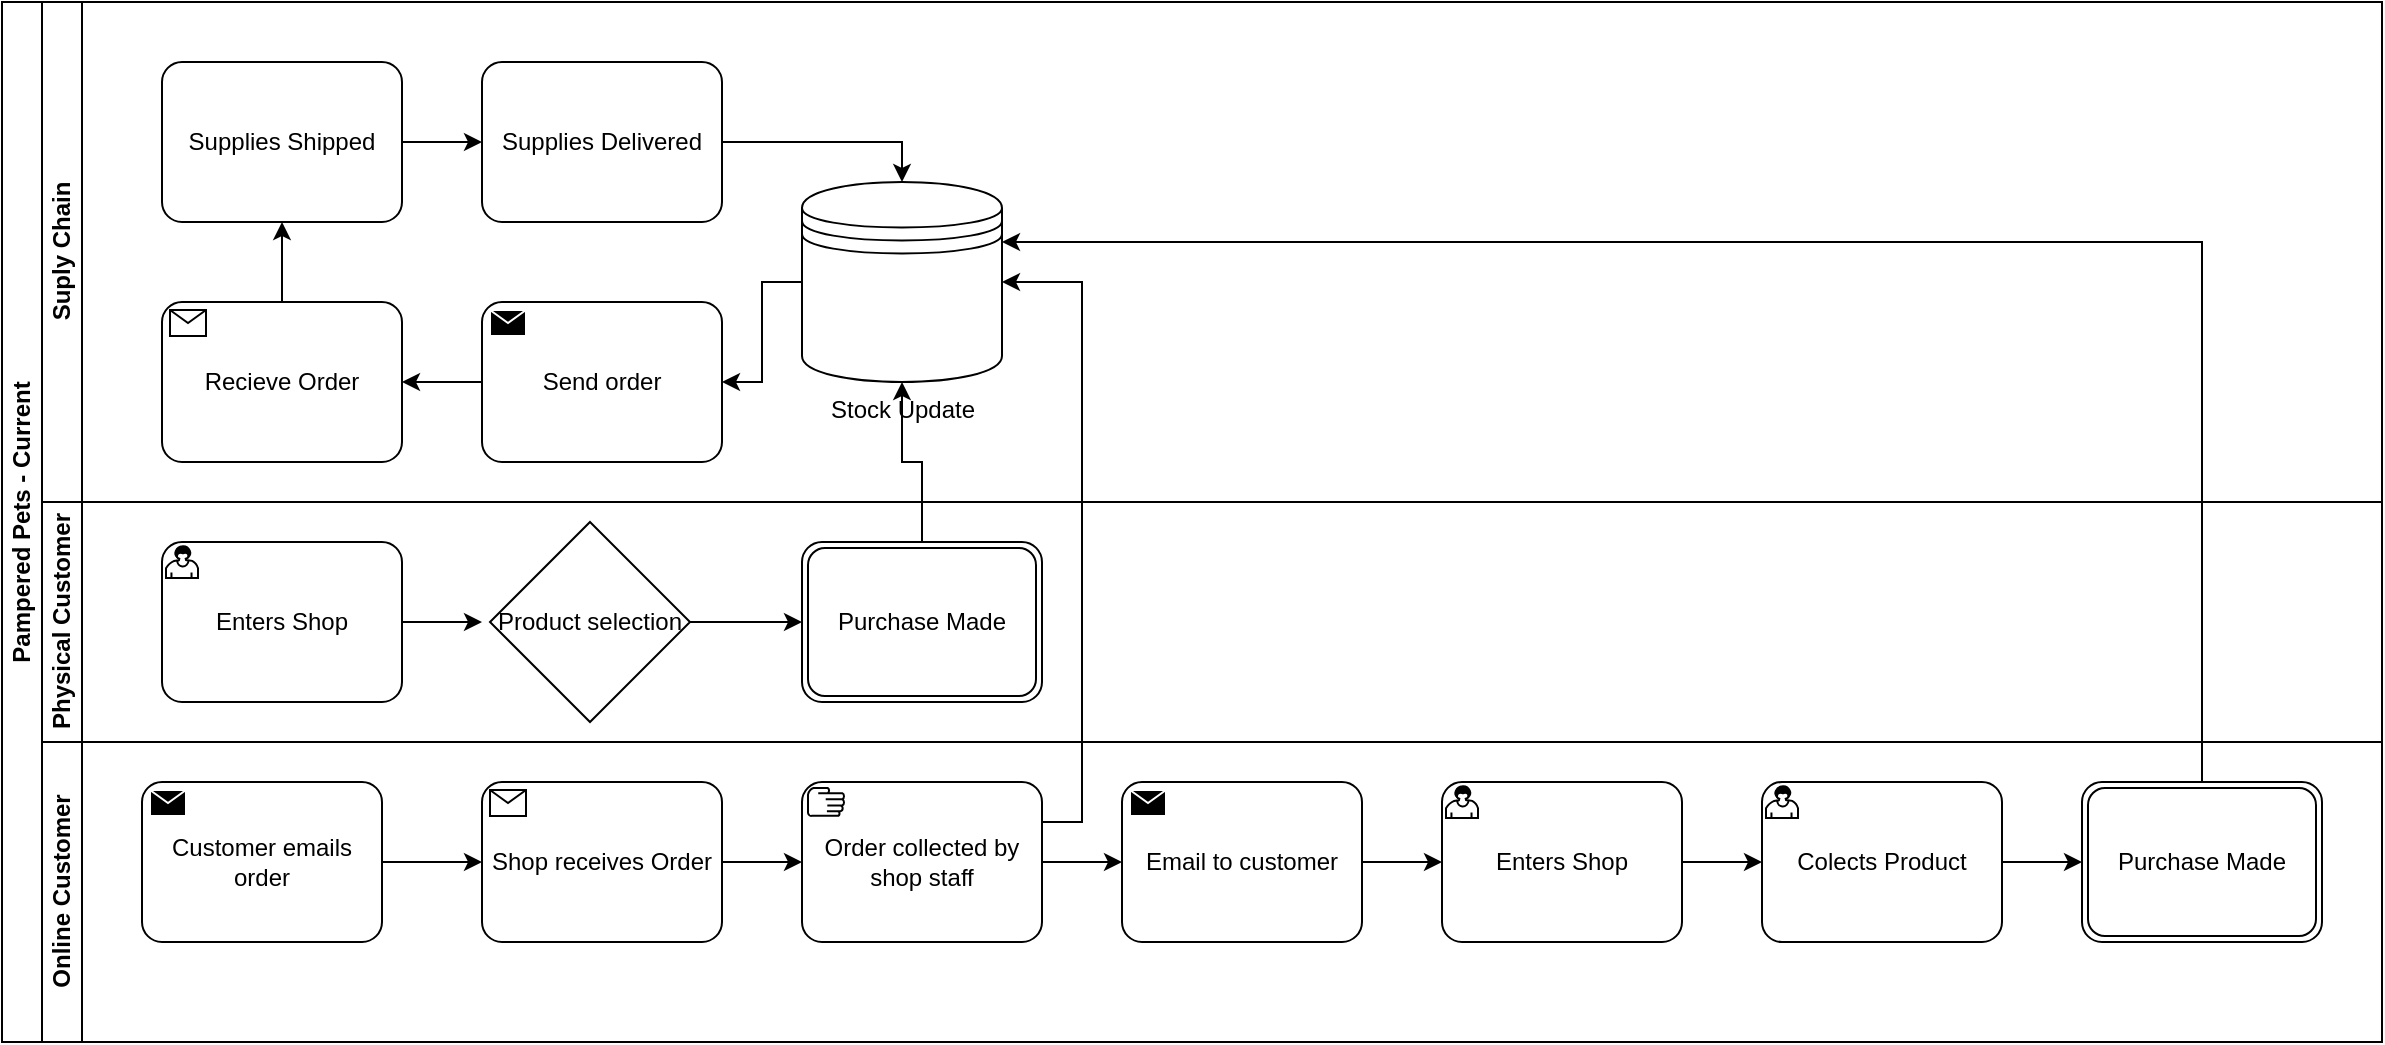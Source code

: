 <mxfile version="24.7.8">
  <diagram name="Page-1" id="LKC3XCfMebOIXXAvYDLN">
    <mxGraphModel dx="1434" dy="772" grid="1" gridSize="10" guides="1" tooltips="1" connect="1" arrows="1" fold="1" page="1" pageScale="1" pageWidth="827" pageHeight="1169" math="0" shadow="0">
      <root>
        <mxCell id="0" />
        <mxCell id="1" parent="0" />
        <mxCell id="nAV7N8kcsuwW0Dx3YQH4-3" value="Pampered Pets - Current" style="swimlane;html=1;childLayout=stackLayout;resizeParent=1;resizeParentMax=0;horizontal=0;startSize=20;horizontalStack=0;whiteSpace=wrap;" parent="1" vertex="1">
          <mxGeometry x="120" y="250" width="1190" height="520" as="geometry" />
        </mxCell>
        <mxCell id="nAV7N8kcsuwW0Dx3YQH4-4" value="Suply Chain" style="swimlane;html=1;startSize=20;horizontal=0;" parent="nAV7N8kcsuwW0Dx3YQH4-3" vertex="1">
          <mxGeometry x="20" width="1170" height="250" as="geometry" />
        </mxCell>
        <mxCell id="nAV7N8kcsuwW0Dx3YQH4-9" value="" style="edgeStyle=orthogonalEdgeStyle;rounded=0;orthogonalLoop=1;jettySize=auto;html=1;" parent="nAV7N8kcsuwW0Dx3YQH4-4" source="nAV7N8kcsuwW0Dx3YQH4-7" target="nAV7N8kcsuwW0Dx3YQH4-8" edge="1">
          <mxGeometry relative="1" as="geometry" />
        </mxCell>
        <mxCell id="nAV7N8kcsuwW0Dx3YQH4-7" value="Supplies Shipped" style="points=[[0.25,0,0],[0.5,0,0],[0.75,0,0],[1,0.25,0],[1,0.5,0],[1,0.75,0],[0.75,1,0],[0.5,1,0],[0.25,1,0],[0,0.75,0],[0,0.5,0],[0,0.25,0]];shape=mxgraph.bpmn.task;whiteSpace=wrap;rectStyle=rounded;size=10;html=1;container=1;expand=0;collapsible=0;taskMarker=abstract;" parent="nAV7N8kcsuwW0Dx3YQH4-4" vertex="1">
          <mxGeometry x="60" y="30" width="120" height="80" as="geometry" />
        </mxCell>
        <mxCell id="nAV7N8kcsuwW0Dx3YQH4-11" style="edgeStyle=orthogonalEdgeStyle;rounded=0;orthogonalLoop=1;jettySize=auto;html=1;exitX=1;exitY=0.5;exitDx=0;exitDy=0;exitPerimeter=0;entryX=0.5;entryY=0;entryDx=0;entryDy=0;" parent="nAV7N8kcsuwW0Dx3YQH4-4" source="nAV7N8kcsuwW0Dx3YQH4-8" target="nAV7N8kcsuwW0Dx3YQH4-10" edge="1">
          <mxGeometry relative="1" as="geometry" />
        </mxCell>
        <mxCell id="nAV7N8kcsuwW0Dx3YQH4-8" value="Supplies Delivered" style="points=[[0.25,0,0],[0.5,0,0],[0.75,0,0],[1,0.25,0],[1,0.5,0],[1,0.75,0],[0.75,1,0],[0.5,1,0],[0.25,1,0],[0,0.75,0],[0,0.5,0],[0,0.25,0]];shape=mxgraph.bpmn.task;whiteSpace=wrap;rectStyle=rounded;size=10;html=1;container=1;expand=0;collapsible=0;taskMarker=abstract;" parent="nAV7N8kcsuwW0Dx3YQH4-4" vertex="1">
          <mxGeometry x="220" y="30" width="120" height="80" as="geometry" />
        </mxCell>
        <mxCell id="nAV7N8kcsuwW0Dx3YQH4-10" value="Stock Update" style="shape=datastore;html=1;labelPosition=center;verticalLabelPosition=bottom;align=center;verticalAlign=top;" parent="nAV7N8kcsuwW0Dx3YQH4-4" vertex="1">
          <mxGeometry x="380" y="90" width="100" height="100" as="geometry" />
        </mxCell>
        <mxCell id="nAV7N8kcsuwW0Dx3YQH4-12" value="Send order" style="points=[[0.25,0,0],[0.5,0,0],[0.75,0,0],[1,0.25,0],[1,0.5,0],[1,0.75,0],[0.75,1,0],[0.5,1,0],[0.25,1,0],[0,0.75,0],[0,0.5,0],[0,0.25,0]];shape=mxgraph.bpmn.task;whiteSpace=wrap;rectStyle=rounded;size=10;html=1;container=1;expand=0;collapsible=0;taskMarker=send;" parent="nAV7N8kcsuwW0Dx3YQH4-4" vertex="1">
          <mxGeometry x="220" y="150" width="120" height="80" as="geometry" />
        </mxCell>
        <mxCell id="nAV7N8kcsuwW0Dx3YQH4-13" style="edgeStyle=orthogonalEdgeStyle;rounded=0;orthogonalLoop=1;jettySize=auto;html=1;exitX=0;exitY=0.5;exitDx=0;exitDy=0;entryX=1;entryY=0.5;entryDx=0;entryDy=0;entryPerimeter=0;" parent="nAV7N8kcsuwW0Dx3YQH4-4" source="nAV7N8kcsuwW0Dx3YQH4-10" target="nAV7N8kcsuwW0Dx3YQH4-12" edge="1">
          <mxGeometry relative="1" as="geometry" />
        </mxCell>
        <mxCell id="nAV7N8kcsuwW0Dx3YQH4-14" value="Recieve Order" style="points=[[0.25,0,0],[0.5,0,0],[0.75,0,0],[1,0.25,0],[1,0.5,0],[1,0.75,0],[0.75,1,0],[0.5,1,0],[0.25,1,0],[0,0.75,0],[0,0.5,0],[0,0.25,0]];shape=mxgraph.bpmn.task;whiteSpace=wrap;rectStyle=rounded;size=10;html=1;container=1;expand=0;collapsible=0;taskMarker=receive;" parent="nAV7N8kcsuwW0Dx3YQH4-4" vertex="1">
          <mxGeometry x="60" y="150" width="120" height="80" as="geometry" />
        </mxCell>
        <mxCell id="nAV7N8kcsuwW0Dx3YQH4-15" style="edgeStyle=orthogonalEdgeStyle;rounded=0;orthogonalLoop=1;jettySize=auto;html=1;exitX=0;exitY=0.5;exitDx=0;exitDy=0;exitPerimeter=0;entryX=1;entryY=0.5;entryDx=0;entryDy=0;entryPerimeter=0;" parent="nAV7N8kcsuwW0Dx3YQH4-4" source="nAV7N8kcsuwW0Dx3YQH4-12" target="nAV7N8kcsuwW0Dx3YQH4-14" edge="1">
          <mxGeometry relative="1" as="geometry" />
        </mxCell>
        <mxCell id="nAV7N8kcsuwW0Dx3YQH4-16" style="edgeStyle=orthogonalEdgeStyle;rounded=0;orthogonalLoop=1;jettySize=auto;html=1;exitX=0.5;exitY=0;exitDx=0;exitDy=0;exitPerimeter=0;entryX=0.5;entryY=1;entryDx=0;entryDy=0;entryPerimeter=0;" parent="nAV7N8kcsuwW0Dx3YQH4-4" source="nAV7N8kcsuwW0Dx3YQH4-14" target="nAV7N8kcsuwW0Dx3YQH4-7" edge="1">
          <mxGeometry relative="1" as="geometry" />
        </mxCell>
        <mxCell id="nAV7N8kcsuwW0Dx3YQH4-5" value="Physical Customer" style="swimlane;html=1;startSize=20;horizontal=0;" parent="nAV7N8kcsuwW0Dx3YQH4-3" vertex="1">
          <mxGeometry x="20" y="250" width="1170" height="120" as="geometry" />
        </mxCell>
        <mxCell id="nAV7N8kcsuwW0Dx3YQH4-19" value="" style="edgeStyle=orthogonalEdgeStyle;rounded=0;orthogonalLoop=1;jettySize=auto;html=1;" parent="nAV7N8kcsuwW0Dx3YQH4-5" source="nAV7N8kcsuwW0Dx3YQH4-17" edge="1">
          <mxGeometry relative="1" as="geometry">
            <mxPoint x="220" y="60" as="targetPoint" />
          </mxGeometry>
        </mxCell>
        <mxCell id="nAV7N8kcsuwW0Dx3YQH4-17" value="Enters Shop" style="points=[[0.25,0,0],[0.5,0,0],[0.75,0,0],[1,0.25,0],[1,0.5,0],[1,0.75,0],[0.75,1,0],[0.5,1,0],[0.25,1,0],[0,0.75,0],[0,0.5,0],[0,0.25,0]];shape=mxgraph.bpmn.task;whiteSpace=wrap;rectStyle=rounded;size=10;html=1;container=1;expand=0;collapsible=0;taskMarker=user;" parent="nAV7N8kcsuwW0Dx3YQH4-5" vertex="1">
          <mxGeometry x="60" y="20" width="120" height="80" as="geometry" />
        </mxCell>
        <mxCell id="nAV7N8kcsuwW0Dx3YQH4-21" style="edgeStyle=orthogonalEdgeStyle;rounded=0;orthogonalLoop=1;jettySize=auto;html=1;exitX=1;exitY=0.5;exitDx=0;exitDy=0;exitPerimeter=0;" parent="nAV7N8kcsuwW0Dx3YQH4-5" source="SBzbPNk9sXwYiPS3Y7Vp-2" target="nAV7N8kcsuwW0Dx3YQH4-20" edge="1">
          <mxGeometry relative="1" as="geometry">
            <mxPoint x="340" y="60" as="sourcePoint" />
          </mxGeometry>
        </mxCell>
        <mxCell id="nAV7N8kcsuwW0Dx3YQH4-20" value="Purchase Made" style="points=[[0.25,0,0],[0.5,0,0],[0.75,0,0],[1,0.25,0],[1,0.5,0],[1,0.75,0],[0.75,1,0],[0.5,1,0],[0.25,1,0],[0,0.75,0],[0,0.5,0],[0,0.25,0]];shape=mxgraph.bpmn.task;whiteSpace=wrap;rectStyle=rounded;size=10;html=1;container=1;expand=0;collapsible=0;taskMarker=abstract;bpmnShapeType=transaction;" parent="nAV7N8kcsuwW0Dx3YQH4-5" vertex="1">
          <mxGeometry x="380" y="20" width="120" height="80" as="geometry" />
        </mxCell>
        <mxCell id="SBzbPNk9sXwYiPS3Y7Vp-2" value="Product selection" style="strokeWidth=1;html=1;shape=mxgraph.flowchart.decision;whiteSpace=wrap;" vertex="1" parent="nAV7N8kcsuwW0Dx3YQH4-5">
          <mxGeometry x="224" y="10" width="100" height="100" as="geometry" />
        </mxCell>
        <mxCell id="nAV7N8kcsuwW0Dx3YQH4-6" value="Online Customer" style="swimlane;html=1;startSize=20;horizontal=0;" parent="nAV7N8kcsuwW0Dx3YQH4-3" vertex="1">
          <mxGeometry x="20" y="370" width="1170" height="150" as="geometry">
            <mxRectangle x="20" y="370" width="1170" height="30" as="alternateBounds" />
          </mxGeometry>
        </mxCell>
        <mxCell id="nAV7N8kcsuwW0Dx3YQH4-23" value="Customer emails order" style="points=[[0.25,0,0],[0.5,0,0],[0.75,0,0],[1,0.25,0],[1,0.5,0],[1,0.75,0],[0.75,1,0],[0.5,1,0],[0.25,1,0],[0,0.75,0],[0,0.5,0],[0,0.25,0]];shape=mxgraph.bpmn.task;whiteSpace=wrap;rectStyle=rounded;size=10;html=1;container=1;expand=0;collapsible=0;taskMarker=send;" parent="nAV7N8kcsuwW0Dx3YQH4-6" vertex="1">
          <mxGeometry x="50" y="20" width="120" height="80" as="geometry" />
        </mxCell>
        <mxCell id="nAV7N8kcsuwW0Dx3YQH4-24" value="Shop receives Order" style="points=[[0.25,0,0],[0.5,0,0],[0.75,0,0],[1,0.25,0],[1,0.5,0],[1,0.75,0],[0.75,1,0],[0.5,1,0],[0.25,1,0],[0,0.75,0],[0,0.5,0],[0,0.25,0]];shape=mxgraph.bpmn.task;whiteSpace=wrap;rectStyle=rounded;size=10;html=1;container=1;expand=0;collapsible=0;taskMarker=receive;" parent="nAV7N8kcsuwW0Dx3YQH4-6" vertex="1">
          <mxGeometry x="220" y="20" width="120" height="80" as="geometry" />
        </mxCell>
        <mxCell id="nAV7N8kcsuwW0Dx3YQH4-25" style="edgeStyle=orthogonalEdgeStyle;rounded=0;orthogonalLoop=1;jettySize=auto;html=1;exitX=1;exitY=0.5;exitDx=0;exitDy=0;exitPerimeter=0;entryX=0;entryY=0.5;entryDx=0;entryDy=0;entryPerimeter=0;" parent="nAV7N8kcsuwW0Dx3YQH4-6" source="nAV7N8kcsuwW0Dx3YQH4-23" target="nAV7N8kcsuwW0Dx3YQH4-24" edge="1">
          <mxGeometry relative="1" as="geometry" />
        </mxCell>
        <mxCell id="nAV7N8kcsuwW0Dx3YQH4-26" value="Order collected by shop staff" style="points=[[0.25,0,0],[0.5,0,0],[0.75,0,0],[1,0.25,0],[1,0.5,0],[1,0.75,0],[0.75,1,0],[0.5,1,0],[0.25,1,0],[0,0.75,0],[0,0.5,0],[0,0.25,0]];shape=mxgraph.bpmn.task;whiteSpace=wrap;rectStyle=rounded;size=10;html=1;container=1;expand=0;collapsible=0;taskMarker=manual;" parent="nAV7N8kcsuwW0Dx3YQH4-6" vertex="1">
          <mxGeometry x="380" y="20" width="120" height="80" as="geometry" />
        </mxCell>
        <mxCell id="nAV7N8kcsuwW0Dx3YQH4-27" style="edgeStyle=orthogonalEdgeStyle;rounded=0;orthogonalLoop=1;jettySize=auto;html=1;exitX=1;exitY=0.5;exitDx=0;exitDy=0;exitPerimeter=0;entryX=0;entryY=0.5;entryDx=0;entryDy=0;entryPerimeter=0;" parent="nAV7N8kcsuwW0Dx3YQH4-6" source="nAV7N8kcsuwW0Dx3YQH4-24" target="nAV7N8kcsuwW0Dx3YQH4-26" edge="1">
          <mxGeometry relative="1" as="geometry" />
        </mxCell>
        <mxCell id="nAV7N8kcsuwW0Dx3YQH4-29" value="Email to customer" style="points=[[0.25,0,0],[0.5,0,0],[0.75,0,0],[1,0.25,0],[1,0.5,0],[1,0.75,0],[0.75,1,0],[0.5,1,0],[0.25,1,0],[0,0.75,0],[0,0.5,0],[0,0.25,0]];shape=mxgraph.bpmn.task;whiteSpace=wrap;rectStyle=rounded;size=10;html=1;container=1;expand=0;collapsible=0;taskMarker=send;" parent="nAV7N8kcsuwW0Dx3YQH4-6" vertex="1">
          <mxGeometry x="540" y="20" width="120" height="80" as="geometry" />
        </mxCell>
        <mxCell id="nAV7N8kcsuwW0Dx3YQH4-30" style="edgeStyle=orthogonalEdgeStyle;rounded=0;orthogonalLoop=1;jettySize=auto;html=1;exitX=1;exitY=0.5;exitDx=0;exitDy=0;exitPerimeter=0;entryX=0;entryY=0.5;entryDx=0;entryDy=0;entryPerimeter=0;" parent="nAV7N8kcsuwW0Dx3YQH4-6" source="nAV7N8kcsuwW0Dx3YQH4-26" target="nAV7N8kcsuwW0Dx3YQH4-29" edge="1">
          <mxGeometry relative="1" as="geometry" />
        </mxCell>
        <mxCell id="nAV7N8kcsuwW0Dx3YQH4-31" value="" style="edgeStyle=orthogonalEdgeStyle;rounded=0;orthogonalLoop=1;jettySize=auto;html=1;" parent="nAV7N8kcsuwW0Dx3YQH4-6" source="nAV7N8kcsuwW0Dx3YQH4-32" target="nAV7N8kcsuwW0Dx3YQH4-34" edge="1">
          <mxGeometry relative="1" as="geometry" />
        </mxCell>
        <mxCell id="nAV7N8kcsuwW0Dx3YQH4-32" value="Enters Shop" style="points=[[0.25,0,0],[0.5,0,0],[0.75,0,0],[1,0.25,0],[1,0.5,0],[1,0.75,0],[0.75,1,0],[0.5,1,0],[0.25,1,0],[0,0.75,0],[0,0.5,0],[0,0.25,0]];shape=mxgraph.bpmn.task;whiteSpace=wrap;rectStyle=rounded;size=10;html=1;container=1;expand=0;collapsible=0;taskMarker=user;" parent="nAV7N8kcsuwW0Dx3YQH4-6" vertex="1">
          <mxGeometry x="700" y="20" width="120" height="80" as="geometry" />
        </mxCell>
        <mxCell id="nAV7N8kcsuwW0Dx3YQH4-33" style="edgeStyle=orthogonalEdgeStyle;rounded=0;orthogonalLoop=1;jettySize=auto;html=1;exitX=1;exitY=0.5;exitDx=0;exitDy=0;exitPerimeter=0;" parent="nAV7N8kcsuwW0Dx3YQH4-6" source="nAV7N8kcsuwW0Dx3YQH4-34" target="nAV7N8kcsuwW0Dx3YQH4-35" edge="1">
          <mxGeometry relative="1" as="geometry" />
        </mxCell>
        <mxCell id="nAV7N8kcsuwW0Dx3YQH4-34" value="Colects Product" style="points=[[0.25,0,0],[0.5,0,0],[0.75,0,0],[1,0.25,0],[1,0.5,0],[1,0.75,0],[0.75,1,0],[0.5,1,0],[0.25,1,0],[0,0.75,0],[0,0.5,0],[0,0.25,0]];shape=mxgraph.bpmn.task;whiteSpace=wrap;rectStyle=rounded;size=10;html=1;container=1;expand=0;collapsible=0;taskMarker=user;" parent="nAV7N8kcsuwW0Dx3YQH4-6" vertex="1">
          <mxGeometry x="860" y="20" width="120" height="80" as="geometry" />
        </mxCell>
        <mxCell id="nAV7N8kcsuwW0Dx3YQH4-35" value="Purchase Made" style="points=[[0.25,0,0],[0.5,0,0],[0.75,0,0],[1,0.25,0],[1,0.5,0],[1,0.75,0],[0.75,1,0],[0.5,1,0],[0.25,1,0],[0,0.75,0],[0,0.5,0],[0,0.25,0]];shape=mxgraph.bpmn.task;whiteSpace=wrap;rectStyle=rounded;size=10;html=1;container=1;expand=0;collapsible=0;taskMarker=abstract;bpmnShapeType=transaction;" parent="nAV7N8kcsuwW0Dx3YQH4-6" vertex="1">
          <mxGeometry x="1020" y="20" width="120" height="80" as="geometry" />
        </mxCell>
        <mxCell id="nAV7N8kcsuwW0Dx3YQH4-36" style="edgeStyle=orthogonalEdgeStyle;rounded=0;orthogonalLoop=1;jettySize=auto;html=1;exitX=1;exitY=0.5;exitDx=0;exitDy=0;exitPerimeter=0;entryX=0;entryY=0.5;entryDx=0;entryDy=0;entryPerimeter=0;" parent="nAV7N8kcsuwW0Dx3YQH4-6" source="nAV7N8kcsuwW0Dx3YQH4-29" target="nAV7N8kcsuwW0Dx3YQH4-32" edge="1">
          <mxGeometry relative="1" as="geometry" />
        </mxCell>
        <mxCell id="nAV7N8kcsuwW0Dx3YQH4-22" style="edgeStyle=orthogonalEdgeStyle;rounded=0;orthogonalLoop=1;jettySize=auto;html=1;exitX=0.5;exitY=0;exitDx=0;exitDy=0;exitPerimeter=0;entryX=0.5;entryY=1;entryDx=0;entryDy=0;" parent="nAV7N8kcsuwW0Dx3YQH4-3" source="nAV7N8kcsuwW0Dx3YQH4-20" target="nAV7N8kcsuwW0Dx3YQH4-10" edge="1">
          <mxGeometry relative="1" as="geometry" />
        </mxCell>
        <mxCell id="nAV7N8kcsuwW0Dx3YQH4-28" style="edgeStyle=orthogonalEdgeStyle;rounded=0;orthogonalLoop=1;jettySize=auto;html=1;exitX=1;exitY=0.25;exitDx=0;exitDy=0;exitPerimeter=0;entryX=1;entryY=0.5;entryDx=0;entryDy=0;" parent="nAV7N8kcsuwW0Dx3YQH4-3" source="nAV7N8kcsuwW0Dx3YQH4-26" target="nAV7N8kcsuwW0Dx3YQH4-10" edge="1">
          <mxGeometry relative="1" as="geometry" />
        </mxCell>
        <mxCell id="nAV7N8kcsuwW0Dx3YQH4-37" style="edgeStyle=orthogonalEdgeStyle;rounded=0;orthogonalLoop=1;jettySize=auto;html=1;exitX=0.5;exitY=0;exitDx=0;exitDy=0;exitPerimeter=0;entryX=1;entryY=0.3;entryDx=0;entryDy=0;" parent="nAV7N8kcsuwW0Dx3YQH4-3" source="nAV7N8kcsuwW0Dx3YQH4-35" target="nAV7N8kcsuwW0Dx3YQH4-10" edge="1">
          <mxGeometry relative="1" as="geometry" />
        </mxCell>
      </root>
    </mxGraphModel>
  </diagram>
</mxfile>
